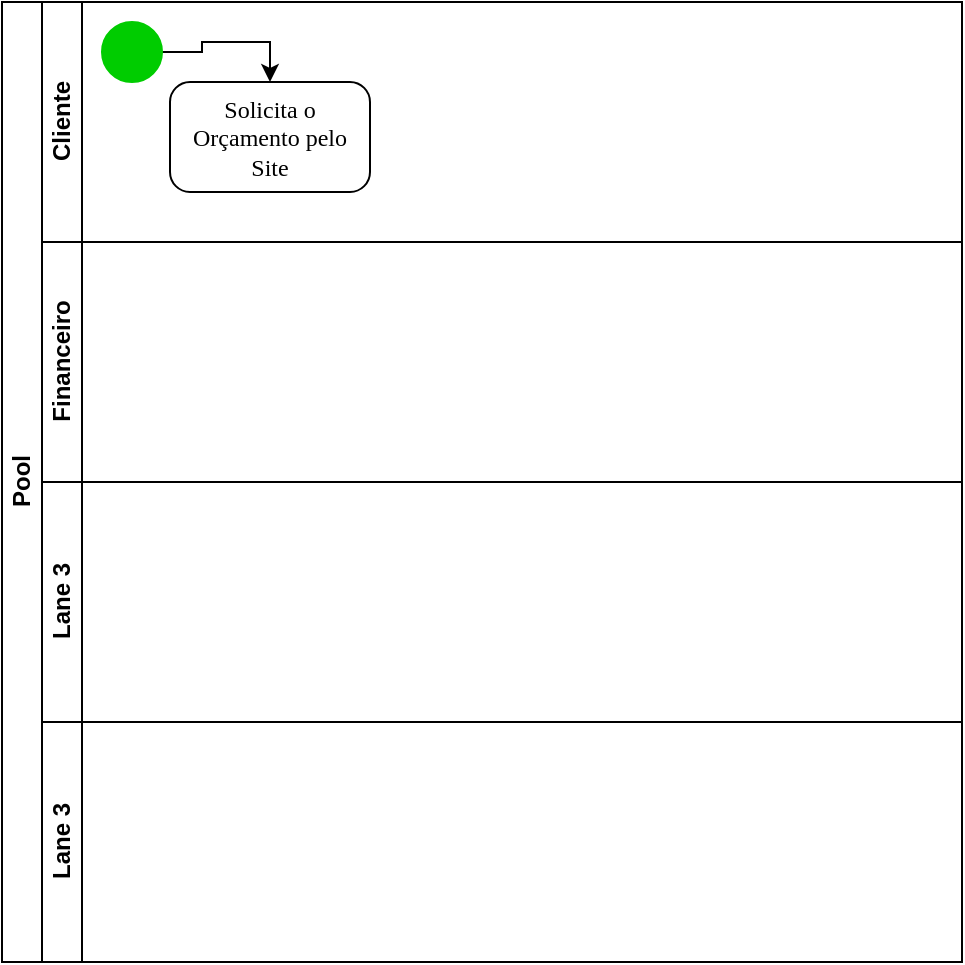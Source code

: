 <mxfile version="17.4.1" type="github">
  <diagram id="zdvHLQYBRxovt0Lp_ghk" name="Page-1">
    <mxGraphModel dx="1185" dy="628" grid="1" gridSize="10" guides="1" tooltips="1" connect="1" arrows="1" fold="1" page="1" pageScale="1" pageWidth="827" pageHeight="1169" math="0" shadow="0">
      <root>
        <mxCell id="0" />
        <mxCell id="1" parent="0" />
        <mxCell id="Ncpa09FOgLPeIqfQ4_f8-1" value="Pool" style="swimlane;html=1;childLayout=stackLayout;resizeParent=1;resizeParentMax=0;horizontal=0;startSize=20;horizontalStack=0;" vertex="1" parent="1">
          <mxGeometry x="230" y="290" width="480" height="480" as="geometry" />
        </mxCell>
        <mxCell id="Ncpa09FOgLPeIqfQ4_f8-2" value="Cliente" style="swimlane;html=1;startSize=20;horizontal=0;" vertex="1" parent="Ncpa09FOgLPeIqfQ4_f8-1">
          <mxGeometry x="20" width="460" height="120" as="geometry" />
        </mxCell>
        <mxCell id="Ncpa09FOgLPeIqfQ4_f8-6" value="Solicita o Orçamento pelo Site" style="points=[[0.25,0,0],[0.5,0,0],[0.75,0,0],[1,0.25,0],[1,0.5,0],[1,0.75,0],[0.75,1,0],[0.5,1,0],[0.25,1,0],[0,0.75,0],[0,0.5,0],[0,0.25,0]];shape=mxgraph.bpmn.task;whiteSpace=wrap;rectStyle=rounded;size=10;taskMarker=abstract;fontFamily=Times New Roman;" vertex="1" parent="Ncpa09FOgLPeIqfQ4_f8-2">
          <mxGeometry x="64" y="40" width="100" height="55" as="geometry" />
        </mxCell>
        <mxCell id="Ncpa09FOgLPeIqfQ4_f8-10" style="edgeStyle=orthogonalEdgeStyle;rounded=0;orthogonalLoop=1;jettySize=auto;html=1;exitX=1;exitY=0.5;exitDx=0;exitDy=0;exitPerimeter=0;entryX=0.5;entryY=0;entryDx=0;entryDy=0;entryPerimeter=0;" edge="1" parent="Ncpa09FOgLPeIqfQ4_f8-2" source="Ncpa09FOgLPeIqfQ4_f8-7" target="Ncpa09FOgLPeIqfQ4_f8-6">
          <mxGeometry relative="1" as="geometry" />
        </mxCell>
        <mxCell id="Ncpa09FOgLPeIqfQ4_f8-7" value="" style="points=[[0.145,0.145,0],[0.5,0,0],[0.855,0.145,0],[1,0.5,0],[0.855,0.855,0],[0.5,1,0],[0.145,0.855,0],[0,0.5,0]];shape=mxgraph.bpmn.event;html=1;verticalLabelPosition=bottom;labelBackgroundColor=#ffffff;verticalAlign=top;align=center;perimeter=ellipsePerimeter;outlineConnect=0;aspect=fixed;outline=standard;symbol=general;strokeColor=#00CC00;fillColor=#00CC00;" vertex="1" parent="Ncpa09FOgLPeIqfQ4_f8-2">
          <mxGeometry x="30" y="10" width="30" height="30" as="geometry" />
        </mxCell>
        <mxCell id="Ncpa09FOgLPeIqfQ4_f8-3" value="Financeiro" style="swimlane;html=1;startSize=20;horizontal=0;" vertex="1" parent="Ncpa09FOgLPeIqfQ4_f8-1">
          <mxGeometry x="20" y="120" width="460" height="120" as="geometry" />
        </mxCell>
        <mxCell id="Ncpa09FOgLPeIqfQ4_f8-4" value="Lane 3" style="swimlane;html=1;startSize=20;horizontal=0;" vertex="1" parent="Ncpa09FOgLPeIqfQ4_f8-1">
          <mxGeometry x="20" y="240" width="460" height="120" as="geometry" />
        </mxCell>
        <mxCell id="Ncpa09FOgLPeIqfQ4_f8-5" value="Lane 3" style="swimlane;html=1;startSize=20;horizontal=0;" vertex="1" parent="Ncpa09FOgLPeIqfQ4_f8-1">
          <mxGeometry x="20" y="360" width="460" height="120" as="geometry" />
        </mxCell>
      </root>
    </mxGraphModel>
  </diagram>
</mxfile>
